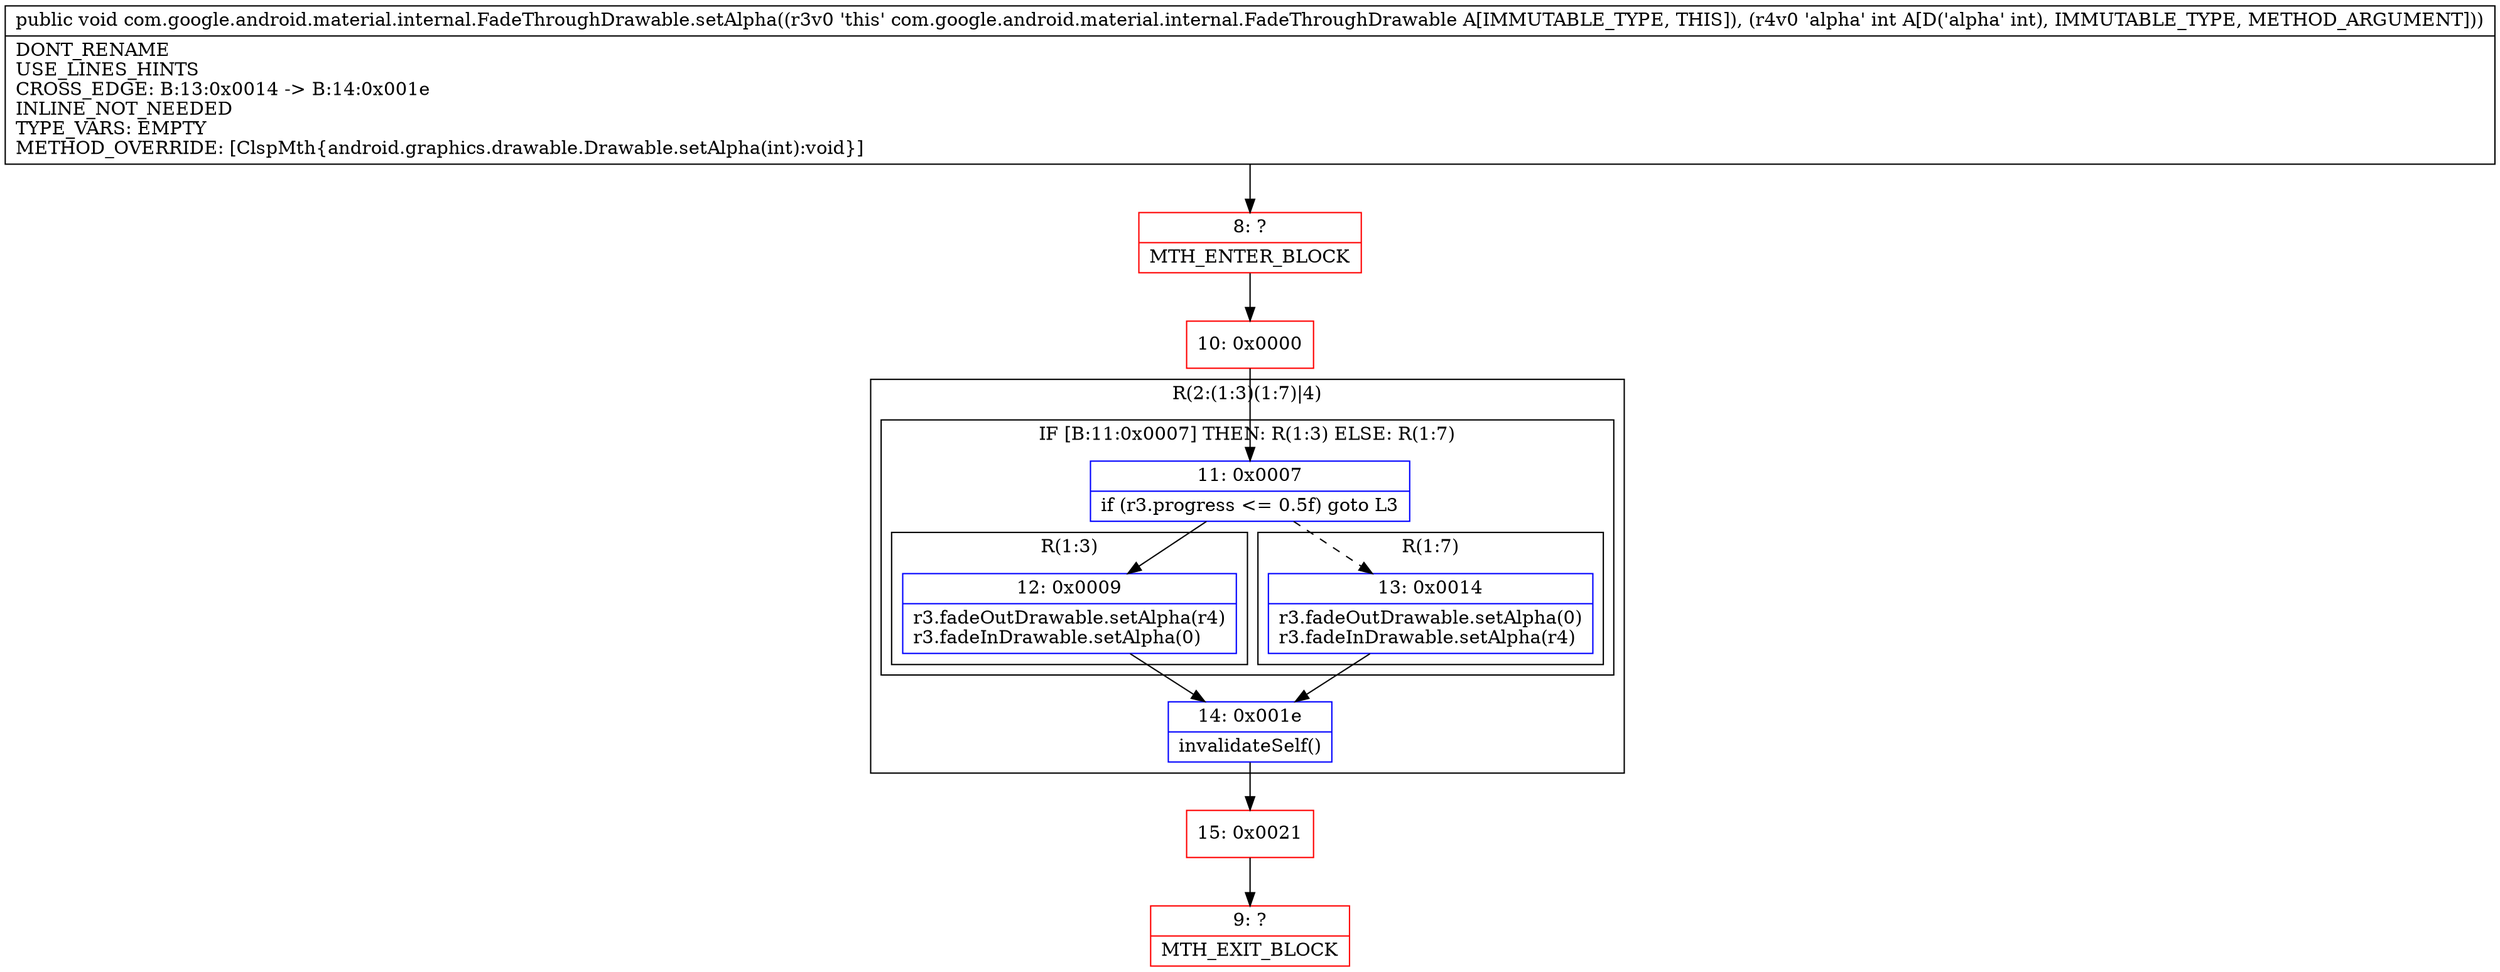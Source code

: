 digraph "CFG forcom.google.android.material.internal.FadeThroughDrawable.setAlpha(I)V" {
subgraph cluster_Region_33537575 {
label = "R(2:(1:3)(1:7)|4)";
node [shape=record,color=blue];
subgraph cluster_IfRegion_501067795 {
label = "IF [B:11:0x0007] THEN: R(1:3) ELSE: R(1:7)";
node [shape=record,color=blue];
Node_11 [shape=record,label="{11\:\ 0x0007|if (r3.progress \<= 0.5f) goto L3\l}"];
subgraph cluster_Region_151230648 {
label = "R(1:3)";
node [shape=record,color=blue];
Node_12 [shape=record,label="{12\:\ 0x0009|r3.fadeOutDrawable.setAlpha(r4)\lr3.fadeInDrawable.setAlpha(0)\l}"];
}
subgraph cluster_Region_85763432 {
label = "R(1:7)";
node [shape=record,color=blue];
Node_13 [shape=record,label="{13\:\ 0x0014|r3.fadeOutDrawable.setAlpha(0)\lr3.fadeInDrawable.setAlpha(r4)\l}"];
}
}
Node_14 [shape=record,label="{14\:\ 0x001e|invalidateSelf()\l}"];
}
Node_8 [shape=record,color=red,label="{8\:\ ?|MTH_ENTER_BLOCK\l}"];
Node_10 [shape=record,color=red,label="{10\:\ 0x0000}"];
Node_15 [shape=record,color=red,label="{15\:\ 0x0021}"];
Node_9 [shape=record,color=red,label="{9\:\ ?|MTH_EXIT_BLOCK\l}"];
MethodNode[shape=record,label="{public void com.google.android.material.internal.FadeThroughDrawable.setAlpha((r3v0 'this' com.google.android.material.internal.FadeThroughDrawable A[IMMUTABLE_TYPE, THIS]), (r4v0 'alpha' int A[D('alpha' int), IMMUTABLE_TYPE, METHOD_ARGUMENT]))  | DONT_RENAME\lUSE_LINES_HINTS\lCROSS_EDGE: B:13:0x0014 \-\> B:14:0x001e\lINLINE_NOT_NEEDED\lTYPE_VARS: EMPTY\lMETHOD_OVERRIDE: [ClspMth\{android.graphics.drawable.Drawable.setAlpha(int):void\}]\l}"];
MethodNode -> Node_8;Node_11 -> Node_12;
Node_11 -> Node_13[style=dashed];
Node_12 -> Node_14;
Node_13 -> Node_14;
Node_14 -> Node_15;
Node_8 -> Node_10;
Node_10 -> Node_11;
Node_15 -> Node_9;
}

